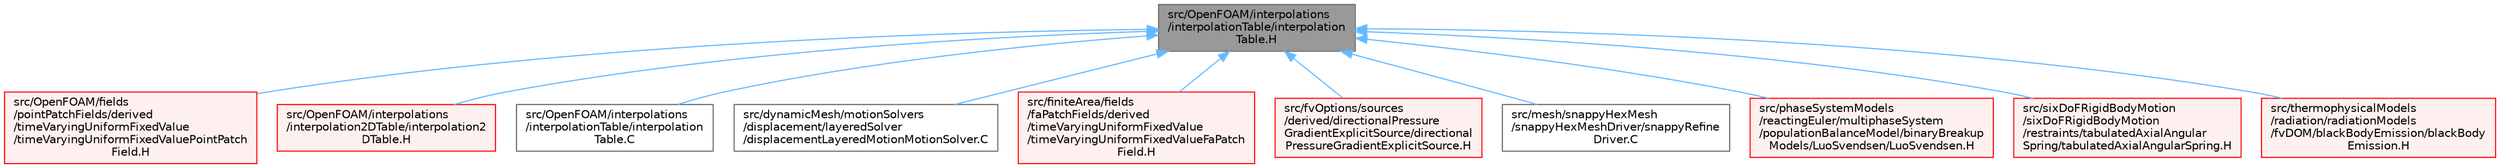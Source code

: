 digraph "src/OpenFOAM/interpolations/interpolationTable/interpolationTable.H"
{
 // LATEX_PDF_SIZE
  bgcolor="transparent";
  edge [fontname=Helvetica,fontsize=10,labelfontname=Helvetica,labelfontsize=10];
  node [fontname=Helvetica,fontsize=10,shape=box,height=0.2,width=0.4];
  Node1 [id="Node000001",label="src/OpenFOAM/interpolations\l/interpolationTable/interpolation\lTable.H",height=0.2,width=0.4,color="gray40", fillcolor="grey60", style="filled", fontcolor="black",tooltip=" "];
  Node1 -> Node2 [id="edge1_Node000001_Node000002",dir="back",color="steelblue1",style="solid",tooltip=" "];
  Node2 [id="Node000002",label="src/OpenFOAM/fields\l/pointPatchFields/derived\l/timeVaryingUniformFixedValue\l/timeVaryingUniformFixedValuePointPatch\lField.H",height=0.2,width=0.4,color="red", fillcolor="#FFF0F0", style="filled",URL="$timeVaryingUniformFixedValuePointPatchField_8H.html",tooltip=" "];
  Node1 -> Node5 [id="edge2_Node000001_Node000005",dir="back",color="steelblue1",style="solid",tooltip=" "];
  Node5 [id="Node000005",label="src/OpenFOAM/interpolations\l/interpolation2DTable/interpolation2\lDTable.H",height=0.2,width=0.4,color="red", fillcolor="#FFF0F0", style="filled",URL="$interpolation2DTable_8H.html",tooltip=" "];
  Node1 -> Node15 [id="edge3_Node000001_Node000015",dir="back",color="steelblue1",style="solid",tooltip=" "];
  Node15 [id="Node000015",label="src/OpenFOAM/interpolations\l/interpolationTable/interpolation\lTable.C",height=0.2,width=0.4,color="grey40", fillcolor="white", style="filled",URL="$interpolationTable_8C.html",tooltip=" "];
  Node1 -> Node16 [id="edge4_Node000001_Node000016",dir="back",color="steelblue1",style="solid",tooltip=" "];
  Node16 [id="Node000016",label="src/dynamicMesh/motionSolvers\l/displacement/layeredSolver\l/displacementLayeredMotionMotionSolver.C",height=0.2,width=0.4,color="grey40", fillcolor="white", style="filled",URL="$displacementLayeredMotionMotionSolver_8C.html",tooltip=" "];
  Node1 -> Node17 [id="edge5_Node000001_Node000017",dir="back",color="steelblue1",style="solid",tooltip=" "];
  Node17 [id="Node000017",label="src/finiteArea/fields\l/faPatchFields/derived\l/timeVaryingUniformFixedValue\l/timeVaryingUniformFixedValueFaPatch\lField.H",height=0.2,width=0.4,color="red", fillcolor="#FFF0F0", style="filled",URL="$timeVaryingUniformFixedValueFaPatchField_8H.html",tooltip=" "];
  Node1 -> Node20 [id="edge6_Node000001_Node000020",dir="back",color="steelblue1",style="solid",tooltip=" "];
  Node20 [id="Node000020",label="src/fvOptions/sources\l/derived/directionalPressure\lGradientExplicitSource/directional\lPressureGradientExplicitSource.H",height=0.2,width=0.4,color="red", fillcolor="#FFF0F0", style="filled",URL="$directionalPressureGradientExplicitSource_8H.html",tooltip=" "];
  Node1 -> Node22 [id="edge7_Node000001_Node000022",dir="back",color="steelblue1",style="solid",tooltip=" "];
  Node22 [id="Node000022",label="src/mesh/snappyHexMesh\l/snappyHexMeshDriver/snappyRefine\lDriver.C",height=0.2,width=0.4,color="grey40", fillcolor="white", style="filled",URL="$snappyRefineDriver_8C.html",tooltip=" "];
  Node1 -> Node23 [id="edge8_Node000001_Node000023",dir="back",color="steelblue1",style="solid",tooltip=" "];
  Node23 [id="Node000023",label="src/phaseSystemModels\l/reactingEuler/multiphaseSystem\l/populationBalanceModel/binaryBreakup\lModels/LuoSvendsen/LuoSvendsen.H",height=0.2,width=0.4,color="red", fillcolor="#FFF0F0", style="filled",URL="$LuoSvendsen_8H.html",tooltip=" "];
  Node1 -> Node25 [id="edge9_Node000001_Node000025",dir="back",color="steelblue1",style="solid",tooltip=" "];
  Node25 [id="Node000025",label="src/sixDoFRigidBodyMotion\l/sixDoFRigidBodyMotion\l/restraints/tabulatedAxialAngular\lSpring/tabulatedAxialAngularSpring.H",height=0.2,width=0.4,color="red", fillcolor="#FFF0F0", style="filled",URL="$tabulatedAxialAngularSpring_8H.html",tooltip=" "];
  Node1 -> Node27 [id="edge10_Node000001_Node000027",dir="back",color="steelblue1",style="solid",tooltip=" "];
  Node27 [id="Node000027",label="src/thermophysicalModels\l/radiation/radiationModels\l/fvDOM/blackBodyEmission/blackBody\lEmission.H",height=0.2,width=0.4,color="red", fillcolor="#FFF0F0", style="filled",URL="$blackBodyEmission_8H.html",tooltip=" "];
}
